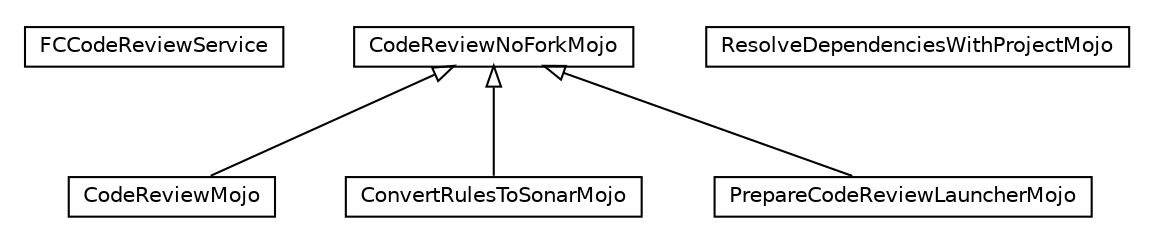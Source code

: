 #!/usr/local/bin/dot
#
# Class diagram 
# Generated by UMLGraph version R5_6-24-gf6e263 (http://www.umlgraph.org/)
#

digraph G {
	edge [fontname="Helvetica",fontsize=10,labelfontname="Helvetica",labelfontsize=10];
	node [fontname="Helvetica",fontsize=10,shape=plaintext];
	nodesep=0.25;
	ranksep=0.5;
	// fr.fastconnect.factory.tibco.bw.codereview.FCCodeReviewService
	c0 [label=<<table title="fr.fastconnect.factory.tibco.bw.codereview.FCCodeReviewService" border="0" cellborder="1" cellspacing="0" cellpadding="2" port="p" href="./FCCodeReviewService.html">
		<tr><td><table border="0" cellspacing="0" cellpadding="1">
<tr><td align="center" balign="center"> FCCodeReviewService </td></tr>
		</table></td></tr>
		</table>>, URL="./FCCodeReviewService.html", fontname="Helvetica", fontcolor="black", fontsize=10.0];
	// fr.fastconnect.factory.tibco.bw.codereview.CodeReviewMojo
	c1 [label=<<table title="fr.fastconnect.factory.tibco.bw.codereview.CodeReviewMojo" border="0" cellborder="1" cellspacing="0" cellpadding="2" port="p" href="./CodeReviewMojo.html">
		<tr><td><table border="0" cellspacing="0" cellpadding="1">
<tr><td align="center" balign="center"> CodeReviewMojo </td></tr>
		</table></td></tr>
		</table>>, URL="./CodeReviewMojo.html", fontname="Helvetica", fontcolor="black", fontsize=10.0];
	// fr.fastconnect.factory.tibco.bw.codereview.ConvertRulesToSonarMojo
	c2 [label=<<table title="fr.fastconnect.factory.tibco.bw.codereview.ConvertRulesToSonarMojo" border="0" cellborder="1" cellspacing="0" cellpadding="2" port="p" href="./ConvertRulesToSonarMojo.html">
		<tr><td><table border="0" cellspacing="0" cellpadding="1">
<tr><td align="center" balign="center"> ConvertRulesToSonarMojo </td></tr>
		</table></td></tr>
		</table>>, URL="./ConvertRulesToSonarMojo.html", fontname="Helvetica", fontcolor="black", fontsize=10.0];
	// fr.fastconnect.factory.tibco.bw.codereview.CodeReviewNoForkMojo
	c3 [label=<<table title="fr.fastconnect.factory.tibco.bw.codereview.CodeReviewNoForkMojo" border="0" cellborder="1" cellspacing="0" cellpadding="2" port="p" href="./CodeReviewNoForkMojo.html">
		<tr><td><table border="0" cellspacing="0" cellpadding="1">
<tr><td align="center" balign="center"> CodeReviewNoForkMojo </td></tr>
		</table></td></tr>
		</table>>, URL="./CodeReviewNoForkMojo.html", fontname="Helvetica", fontcolor="black", fontsize=10.0];
	// fr.fastconnect.factory.tibco.bw.codereview.PrepareCodeReviewLauncherMojo
	c4 [label=<<table title="fr.fastconnect.factory.tibco.bw.codereview.PrepareCodeReviewLauncherMojo" border="0" cellborder="1" cellspacing="0" cellpadding="2" port="p" href="./PrepareCodeReviewLauncherMojo.html">
		<tr><td><table border="0" cellspacing="0" cellpadding="1">
<tr><td align="center" balign="center"> PrepareCodeReviewLauncherMojo </td></tr>
		</table></td></tr>
		</table>>, URL="./PrepareCodeReviewLauncherMojo.html", fontname="Helvetica", fontcolor="black", fontsize=10.0];
	// fr.fastconnect.factory.tibco.bw.codereview.PrepareCodeReviewLauncherMojo.ResolveDependenciesWithProjectMojo
	c5 [label=<<table title="fr.fastconnect.factory.tibco.bw.codereview.PrepareCodeReviewLauncherMojo.ResolveDependenciesWithProjectMojo" border="0" cellborder="1" cellspacing="0" cellpadding="2" port="p" href="./PrepareCodeReviewLauncherMojo.ResolveDependenciesWithProjectMojo.html">
		<tr><td><table border="0" cellspacing="0" cellpadding="1">
<tr><td align="center" balign="center"> ResolveDependenciesWithProjectMojo </td></tr>
		</table></td></tr>
		</table>>, URL="./PrepareCodeReviewLauncherMojo.ResolveDependenciesWithProjectMojo.html", fontname="Helvetica", fontcolor="black", fontsize=10.0];
	//fr.fastconnect.factory.tibco.bw.codereview.CodeReviewMojo extends fr.fastconnect.factory.tibco.bw.codereview.CodeReviewNoForkMojo
	c3:p -> c1:p [dir=back,arrowtail=empty];
	//fr.fastconnect.factory.tibco.bw.codereview.ConvertRulesToSonarMojo extends fr.fastconnect.factory.tibco.bw.codereview.CodeReviewNoForkMojo
	c3:p -> c2:p [dir=back,arrowtail=empty];
	//fr.fastconnect.factory.tibco.bw.codereview.PrepareCodeReviewLauncherMojo extends fr.fastconnect.factory.tibco.bw.codereview.CodeReviewNoForkMojo
	c3:p -> c4:p [dir=back,arrowtail=empty];
}

